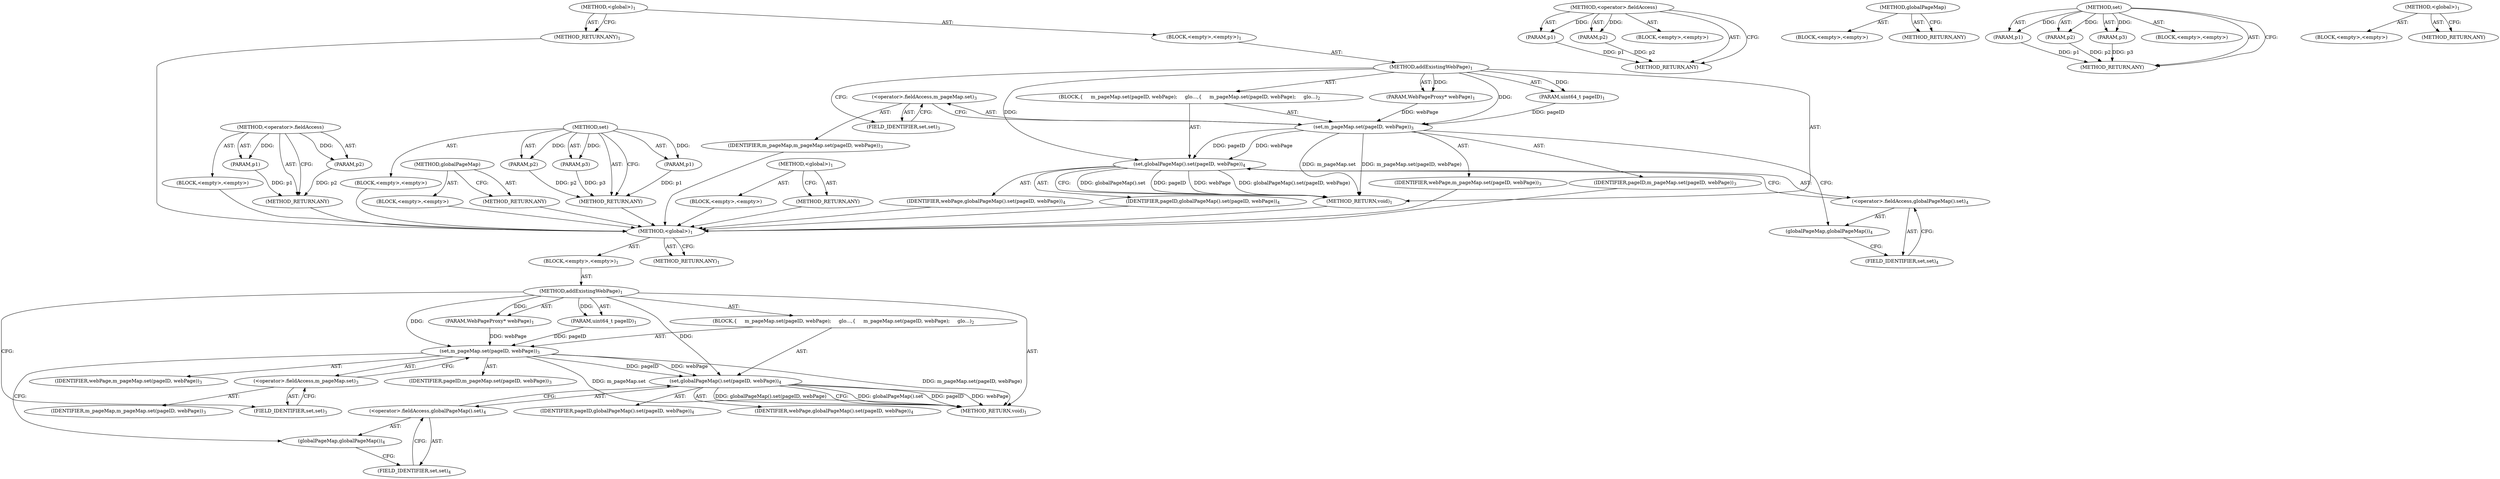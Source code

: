 digraph "&lt;global&gt;" {
vulnerable_6 [label=<(METHOD,&lt;global&gt;)<SUB>1</SUB>>];
vulnerable_7 [label=<(BLOCK,&lt;empty&gt;,&lt;empty&gt;)<SUB>1</SUB>>];
vulnerable_8 [label=<(METHOD,addExistingWebPage)<SUB>1</SUB>>];
vulnerable_9 [label=<(PARAM,WebPageProxy* webPage)<SUB>1</SUB>>];
vulnerable_10 [label=<(PARAM,uint64_t pageID)<SUB>1</SUB>>];
vulnerable_11 [label=<(BLOCK,{
     m_pageMap.set(pageID, webPage);
     glo...,{
     m_pageMap.set(pageID, webPage);
     glo...)<SUB>2</SUB>>];
vulnerable_12 [label=<(set,m_pageMap.set(pageID, webPage))<SUB>3</SUB>>];
vulnerable_13 [label=<(&lt;operator&gt;.fieldAccess,m_pageMap.set)<SUB>3</SUB>>];
vulnerable_14 [label=<(IDENTIFIER,m_pageMap,m_pageMap.set(pageID, webPage))<SUB>3</SUB>>];
vulnerable_15 [label=<(FIELD_IDENTIFIER,set,set)<SUB>3</SUB>>];
vulnerable_16 [label=<(IDENTIFIER,pageID,m_pageMap.set(pageID, webPage))<SUB>3</SUB>>];
vulnerable_17 [label=<(IDENTIFIER,webPage,m_pageMap.set(pageID, webPage))<SUB>3</SUB>>];
vulnerable_18 [label=<(set,globalPageMap().set(pageID, webPage))<SUB>4</SUB>>];
vulnerable_19 [label=<(&lt;operator&gt;.fieldAccess,globalPageMap().set)<SUB>4</SUB>>];
vulnerable_20 [label=<(globalPageMap,globalPageMap())<SUB>4</SUB>>];
vulnerable_21 [label=<(FIELD_IDENTIFIER,set,set)<SUB>4</SUB>>];
vulnerable_22 [label=<(IDENTIFIER,pageID,globalPageMap().set(pageID, webPage))<SUB>4</SUB>>];
vulnerable_23 [label=<(IDENTIFIER,webPage,globalPageMap().set(pageID, webPage))<SUB>4</SUB>>];
vulnerable_24 [label=<(METHOD_RETURN,void)<SUB>1</SUB>>];
vulnerable_26 [label=<(METHOD_RETURN,ANY)<SUB>1</SUB>>];
vulnerable_49 [label=<(METHOD,&lt;operator&gt;.fieldAccess)>];
vulnerable_50 [label=<(PARAM,p1)>];
vulnerable_51 [label=<(PARAM,p2)>];
vulnerable_52 [label=<(BLOCK,&lt;empty&gt;,&lt;empty&gt;)>];
vulnerable_53 [label=<(METHOD_RETURN,ANY)>];
vulnerable_54 [label=<(METHOD,globalPageMap)>];
vulnerable_55 [label=<(BLOCK,&lt;empty&gt;,&lt;empty&gt;)>];
vulnerable_56 [label=<(METHOD_RETURN,ANY)>];
vulnerable_43 [label=<(METHOD,set)>];
vulnerable_44 [label=<(PARAM,p1)>];
vulnerable_45 [label=<(PARAM,p2)>];
vulnerable_46 [label=<(PARAM,p3)>];
vulnerable_47 [label=<(BLOCK,&lt;empty&gt;,&lt;empty&gt;)>];
vulnerable_48 [label=<(METHOD_RETURN,ANY)>];
vulnerable_37 [label=<(METHOD,&lt;global&gt;)<SUB>1</SUB>>];
vulnerable_38 [label=<(BLOCK,&lt;empty&gt;,&lt;empty&gt;)>];
vulnerable_39 [label=<(METHOD_RETURN,ANY)>];
fixed_6 [label=<(METHOD,&lt;global&gt;)<SUB>1</SUB>>];
fixed_7 [label=<(BLOCK,&lt;empty&gt;,&lt;empty&gt;)<SUB>1</SUB>>];
fixed_8 [label=<(METHOD,addExistingWebPage)<SUB>1</SUB>>];
fixed_9 [label=<(PARAM,WebPageProxy* webPage)<SUB>1</SUB>>];
fixed_10 [label=<(PARAM,uint64_t pageID)<SUB>1</SUB>>];
fixed_11 [label=<(BLOCK,{
     m_pageMap.set(pageID, webPage);
     glo...,{
     m_pageMap.set(pageID, webPage);
     glo...)<SUB>2</SUB>>];
fixed_12 [label=<(set,m_pageMap.set(pageID, webPage))<SUB>3</SUB>>];
fixed_13 [label=<(&lt;operator&gt;.fieldAccess,m_pageMap.set)<SUB>3</SUB>>];
fixed_14 [label=<(IDENTIFIER,m_pageMap,m_pageMap.set(pageID, webPage))<SUB>3</SUB>>];
fixed_15 [label=<(FIELD_IDENTIFIER,set,set)<SUB>3</SUB>>];
fixed_16 [label=<(IDENTIFIER,pageID,m_pageMap.set(pageID, webPage))<SUB>3</SUB>>];
fixed_17 [label=<(IDENTIFIER,webPage,m_pageMap.set(pageID, webPage))<SUB>3</SUB>>];
fixed_18 [label=<(set,globalPageMap().set(pageID, webPage))<SUB>4</SUB>>];
fixed_19 [label=<(&lt;operator&gt;.fieldAccess,globalPageMap().set)<SUB>4</SUB>>];
fixed_20 [label=<(globalPageMap,globalPageMap())<SUB>4</SUB>>];
fixed_21 [label=<(FIELD_IDENTIFIER,set,set)<SUB>4</SUB>>];
fixed_22 [label=<(IDENTIFIER,pageID,globalPageMap().set(pageID, webPage))<SUB>4</SUB>>];
fixed_23 [label=<(IDENTIFIER,webPage,globalPageMap().set(pageID, webPage))<SUB>4</SUB>>];
fixed_24 [label=<(METHOD_RETURN,void)<SUB>1</SUB>>];
fixed_26 [label=<(METHOD_RETURN,ANY)<SUB>1</SUB>>];
fixed_49 [label=<(METHOD,&lt;operator&gt;.fieldAccess)>];
fixed_50 [label=<(PARAM,p1)>];
fixed_51 [label=<(PARAM,p2)>];
fixed_52 [label=<(BLOCK,&lt;empty&gt;,&lt;empty&gt;)>];
fixed_53 [label=<(METHOD_RETURN,ANY)>];
fixed_54 [label=<(METHOD,globalPageMap)>];
fixed_55 [label=<(BLOCK,&lt;empty&gt;,&lt;empty&gt;)>];
fixed_56 [label=<(METHOD_RETURN,ANY)>];
fixed_43 [label=<(METHOD,set)>];
fixed_44 [label=<(PARAM,p1)>];
fixed_45 [label=<(PARAM,p2)>];
fixed_46 [label=<(PARAM,p3)>];
fixed_47 [label=<(BLOCK,&lt;empty&gt;,&lt;empty&gt;)>];
fixed_48 [label=<(METHOD_RETURN,ANY)>];
fixed_37 [label=<(METHOD,&lt;global&gt;)<SUB>1</SUB>>];
fixed_38 [label=<(BLOCK,&lt;empty&gt;,&lt;empty&gt;)>];
fixed_39 [label=<(METHOD_RETURN,ANY)>];
vulnerable_6 -> vulnerable_7  [key=0, label="AST: "];
vulnerable_6 -> vulnerable_26  [key=0, label="AST: "];
vulnerable_6 -> vulnerable_26  [key=1, label="CFG: "];
vulnerable_7 -> vulnerable_8  [key=0, label="AST: "];
vulnerable_8 -> vulnerable_9  [key=0, label="AST: "];
vulnerable_8 -> vulnerable_9  [key=1, label="DDG: "];
vulnerable_8 -> vulnerable_10  [key=0, label="AST: "];
vulnerable_8 -> vulnerable_10  [key=1, label="DDG: "];
vulnerable_8 -> vulnerable_11  [key=0, label="AST: "];
vulnerable_8 -> vulnerable_24  [key=0, label="AST: "];
vulnerable_8 -> vulnerable_15  [key=0, label="CFG: "];
vulnerable_8 -> vulnerable_12  [key=0, label="DDG: "];
vulnerable_8 -> vulnerable_18  [key=0, label="DDG: "];
vulnerable_9 -> vulnerable_12  [key=0, label="DDG: webPage"];
vulnerable_10 -> vulnerable_12  [key=0, label="DDG: pageID"];
vulnerable_11 -> vulnerable_12  [key=0, label="AST: "];
vulnerable_11 -> vulnerable_18  [key=0, label="AST: "];
vulnerable_12 -> vulnerable_13  [key=0, label="AST: "];
vulnerable_12 -> vulnerable_16  [key=0, label="AST: "];
vulnerable_12 -> vulnerable_17  [key=0, label="AST: "];
vulnerable_12 -> vulnerable_20  [key=0, label="CFG: "];
vulnerable_12 -> vulnerable_24  [key=0, label="DDG: m_pageMap.set"];
vulnerable_12 -> vulnerable_24  [key=1, label="DDG: m_pageMap.set(pageID, webPage)"];
vulnerable_12 -> vulnerable_18  [key=0, label="DDG: pageID"];
vulnerable_12 -> vulnerable_18  [key=1, label="DDG: webPage"];
vulnerable_13 -> vulnerable_14  [key=0, label="AST: "];
vulnerable_13 -> vulnerable_15  [key=0, label="AST: "];
vulnerable_13 -> vulnerable_12  [key=0, label="CFG: "];
vulnerable_15 -> vulnerable_13  [key=0, label="CFG: "];
vulnerable_18 -> vulnerable_19  [key=0, label="AST: "];
vulnerable_18 -> vulnerable_22  [key=0, label="AST: "];
vulnerable_18 -> vulnerable_23  [key=0, label="AST: "];
vulnerable_18 -> vulnerable_24  [key=0, label="CFG: "];
vulnerable_18 -> vulnerable_24  [key=1, label="DDG: globalPageMap().set"];
vulnerable_18 -> vulnerable_24  [key=2, label="DDG: pageID"];
vulnerable_18 -> vulnerable_24  [key=3, label="DDG: webPage"];
vulnerable_18 -> vulnerable_24  [key=4, label="DDG: globalPageMap().set(pageID, webPage)"];
vulnerable_19 -> vulnerable_20  [key=0, label="AST: "];
vulnerable_19 -> vulnerable_21  [key=0, label="AST: "];
vulnerable_19 -> vulnerable_18  [key=0, label="CFG: "];
vulnerable_20 -> vulnerable_21  [key=0, label="CFG: "];
vulnerable_21 -> vulnerable_19  [key=0, label="CFG: "];
vulnerable_49 -> vulnerable_50  [key=0, label="AST: "];
vulnerable_49 -> vulnerable_50  [key=1, label="DDG: "];
vulnerable_49 -> vulnerable_52  [key=0, label="AST: "];
vulnerable_49 -> vulnerable_51  [key=0, label="AST: "];
vulnerable_49 -> vulnerable_51  [key=1, label="DDG: "];
vulnerable_49 -> vulnerable_53  [key=0, label="AST: "];
vulnerable_49 -> vulnerable_53  [key=1, label="CFG: "];
vulnerable_50 -> vulnerable_53  [key=0, label="DDG: p1"];
vulnerable_51 -> vulnerable_53  [key=0, label="DDG: p2"];
vulnerable_54 -> vulnerable_55  [key=0, label="AST: "];
vulnerable_54 -> vulnerable_56  [key=0, label="AST: "];
vulnerable_54 -> vulnerable_56  [key=1, label="CFG: "];
vulnerable_43 -> vulnerable_44  [key=0, label="AST: "];
vulnerable_43 -> vulnerable_44  [key=1, label="DDG: "];
vulnerable_43 -> vulnerable_47  [key=0, label="AST: "];
vulnerable_43 -> vulnerable_45  [key=0, label="AST: "];
vulnerable_43 -> vulnerable_45  [key=1, label="DDG: "];
vulnerable_43 -> vulnerable_48  [key=0, label="AST: "];
vulnerable_43 -> vulnerable_48  [key=1, label="CFG: "];
vulnerable_43 -> vulnerable_46  [key=0, label="AST: "];
vulnerable_43 -> vulnerable_46  [key=1, label="DDG: "];
vulnerable_44 -> vulnerable_48  [key=0, label="DDG: p1"];
vulnerable_45 -> vulnerable_48  [key=0, label="DDG: p2"];
vulnerable_46 -> vulnerable_48  [key=0, label="DDG: p3"];
vulnerable_37 -> vulnerable_38  [key=0, label="AST: "];
vulnerable_37 -> vulnerable_39  [key=0, label="AST: "];
vulnerable_37 -> vulnerable_39  [key=1, label="CFG: "];
fixed_6 -> fixed_7  [key=0, label="AST: "];
fixed_6 -> fixed_26  [key=0, label="AST: "];
fixed_6 -> fixed_26  [key=1, label="CFG: "];
fixed_7 -> fixed_8  [key=0, label="AST: "];
fixed_8 -> fixed_9  [key=0, label="AST: "];
fixed_8 -> fixed_9  [key=1, label="DDG: "];
fixed_8 -> fixed_10  [key=0, label="AST: "];
fixed_8 -> fixed_10  [key=1, label="DDG: "];
fixed_8 -> fixed_11  [key=0, label="AST: "];
fixed_8 -> fixed_24  [key=0, label="AST: "];
fixed_8 -> fixed_15  [key=0, label="CFG: "];
fixed_8 -> fixed_12  [key=0, label="DDG: "];
fixed_8 -> fixed_18  [key=0, label="DDG: "];
fixed_9 -> fixed_12  [key=0, label="DDG: webPage"];
fixed_10 -> fixed_12  [key=0, label="DDG: pageID"];
fixed_11 -> fixed_12  [key=0, label="AST: "];
fixed_11 -> fixed_18  [key=0, label="AST: "];
fixed_12 -> fixed_13  [key=0, label="AST: "];
fixed_12 -> fixed_16  [key=0, label="AST: "];
fixed_12 -> fixed_17  [key=0, label="AST: "];
fixed_12 -> fixed_20  [key=0, label="CFG: "];
fixed_12 -> fixed_24  [key=0, label="DDG: m_pageMap.set"];
fixed_12 -> fixed_24  [key=1, label="DDG: m_pageMap.set(pageID, webPage)"];
fixed_12 -> fixed_18  [key=0, label="DDG: pageID"];
fixed_12 -> fixed_18  [key=1, label="DDG: webPage"];
fixed_13 -> fixed_14  [key=0, label="AST: "];
fixed_13 -> fixed_15  [key=0, label="AST: "];
fixed_13 -> fixed_12  [key=0, label="CFG: "];
fixed_14 -> vulnerable_6  [key=0];
fixed_15 -> fixed_13  [key=0, label="CFG: "];
fixed_16 -> vulnerable_6  [key=0];
fixed_17 -> vulnerable_6  [key=0];
fixed_18 -> fixed_19  [key=0, label="AST: "];
fixed_18 -> fixed_22  [key=0, label="AST: "];
fixed_18 -> fixed_23  [key=0, label="AST: "];
fixed_18 -> fixed_24  [key=0, label="CFG: "];
fixed_18 -> fixed_24  [key=1, label="DDG: globalPageMap().set"];
fixed_18 -> fixed_24  [key=2, label="DDG: pageID"];
fixed_18 -> fixed_24  [key=3, label="DDG: webPage"];
fixed_18 -> fixed_24  [key=4, label="DDG: globalPageMap().set(pageID, webPage)"];
fixed_19 -> fixed_20  [key=0, label="AST: "];
fixed_19 -> fixed_21  [key=0, label="AST: "];
fixed_19 -> fixed_18  [key=0, label="CFG: "];
fixed_20 -> fixed_21  [key=0, label="CFG: "];
fixed_21 -> fixed_19  [key=0, label="CFG: "];
fixed_22 -> vulnerable_6  [key=0];
fixed_23 -> vulnerable_6  [key=0];
fixed_24 -> vulnerable_6  [key=0];
fixed_26 -> vulnerable_6  [key=0];
fixed_49 -> fixed_50  [key=0, label="AST: "];
fixed_49 -> fixed_50  [key=1, label="DDG: "];
fixed_49 -> fixed_52  [key=0, label="AST: "];
fixed_49 -> fixed_51  [key=0, label="AST: "];
fixed_49 -> fixed_51  [key=1, label="DDG: "];
fixed_49 -> fixed_53  [key=0, label="AST: "];
fixed_49 -> fixed_53  [key=1, label="CFG: "];
fixed_50 -> fixed_53  [key=0, label="DDG: p1"];
fixed_51 -> fixed_53  [key=0, label="DDG: p2"];
fixed_52 -> vulnerable_6  [key=0];
fixed_53 -> vulnerable_6  [key=0];
fixed_54 -> fixed_55  [key=0, label="AST: "];
fixed_54 -> fixed_56  [key=0, label="AST: "];
fixed_54 -> fixed_56  [key=1, label="CFG: "];
fixed_55 -> vulnerable_6  [key=0];
fixed_56 -> vulnerable_6  [key=0];
fixed_43 -> fixed_44  [key=0, label="AST: "];
fixed_43 -> fixed_44  [key=1, label="DDG: "];
fixed_43 -> fixed_47  [key=0, label="AST: "];
fixed_43 -> fixed_45  [key=0, label="AST: "];
fixed_43 -> fixed_45  [key=1, label="DDG: "];
fixed_43 -> fixed_48  [key=0, label="AST: "];
fixed_43 -> fixed_48  [key=1, label="CFG: "];
fixed_43 -> fixed_46  [key=0, label="AST: "];
fixed_43 -> fixed_46  [key=1, label="DDG: "];
fixed_44 -> fixed_48  [key=0, label="DDG: p1"];
fixed_45 -> fixed_48  [key=0, label="DDG: p2"];
fixed_46 -> fixed_48  [key=0, label="DDG: p3"];
fixed_47 -> vulnerable_6  [key=0];
fixed_48 -> vulnerable_6  [key=0];
fixed_37 -> fixed_38  [key=0, label="AST: "];
fixed_37 -> fixed_39  [key=0, label="AST: "];
fixed_37 -> fixed_39  [key=1, label="CFG: "];
fixed_38 -> vulnerable_6  [key=0];
fixed_39 -> vulnerable_6  [key=0];
}
